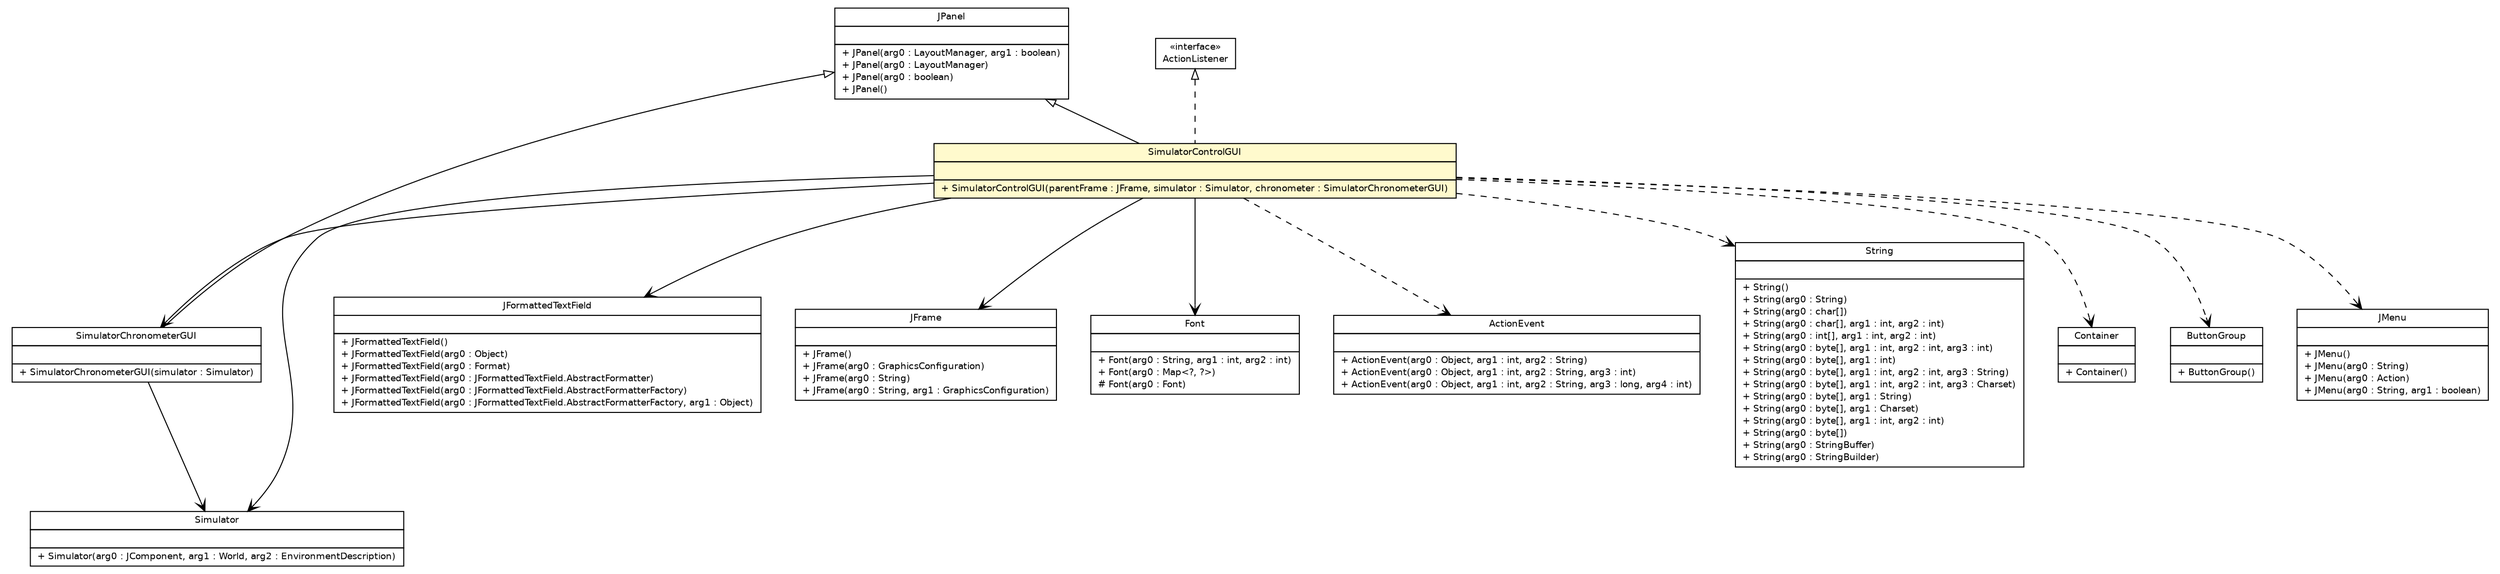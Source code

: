 #!/usr/local/bin/dot
#
# Class diagram 
# Generated by UMLGraph version 5.1 (http://www.umlgraph.org/)
#

digraph G {
	edge [fontname="Helvetica",fontsize=10,labelfontname="Helvetica",labelfontsize=10];
	node [fontname="Helvetica",fontsize=10,shape=plaintext];
	nodesep=0.25;
	ranksep=0.5;
	// es.upm.dit.gsi.gsilejos.simbad.gui.SimulatorChronometerGUI
	c494 [label=<<table title="es.upm.dit.gsi.gsilejos.simbad.gui.SimulatorChronometerGUI" border="0" cellborder="1" cellspacing="0" cellpadding="2" port="p" href="./SimulatorChronometerGUI.html">
		<tr><td><table border="0" cellspacing="0" cellpadding="1">
<tr><td align="center" balign="center"> SimulatorChronometerGUI </td></tr>
		</table></td></tr>
		<tr><td><table border="0" cellspacing="0" cellpadding="1">
<tr><td align="left" balign="left">  </td></tr>
		</table></td></tr>
		<tr><td><table border="0" cellspacing="0" cellpadding="1">
<tr><td align="left" balign="left"> + SimulatorChronometerGUI(simulator : Simulator) </td></tr>
		</table></td></tr>
		</table>>, fontname="Helvetica", fontcolor="black", fontsize=9.0];
	// es.upm.dit.gsi.gsilejos.simbad.gui.SimulatorControlGUI
	c496 [label=<<table title="es.upm.dit.gsi.gsilejos.simbad.gui.SimulatorControlGUI" border="0" cellborder="1" cellspacing="0" cellpadding="2" port="p" bgcolor="lemonChiffon" href="./SimulatorControlGUI.html">
		<tr><td><table border="0" cellspacing="0" cellpadding="1">
<tr><td align="center" balign="center"> SimulatorControlGUI </td></tr>
		</table></td></tr>
		<tr><td><table border="0" cellspacing="0" cellpadding="1">
<tr><td align="left" balign="left">  </td></tr>
		</table></td></tr>
		<tr><td><table border="0" cellspacing="0" cellpadding="1">
<tr><td align="left" balign="left"> + SimulatorControlGUI(parentFrame : JFrame, simulator : Simulator, chronometer : SimulatorChronometerGUI) </td></tr>
		</table></td></tr>
		</table>>, fontname="Helvetica", fontcolor="black", fontsize=9.0];
	//es.upm.dit.gsi.gsilejos.simbad.gui.SimulatorChronometerGUI extends javax.swing.JPanel
	c499:p -> c494:p [dir=back,arrowtail=empty];
	//es.upm.dit.gsi.gsilejos.simbad.gui.SimulatorControlGUI extends javax.swing.JPanel
	c499:p -> c496:p [dir=back,arrowtail=empty];
	//es.upm.dit.gsi.gsilejos.simbad.gui.SimulatorControlGUI implements java.awt.event.ActionListener
	c500:p -> c496:p [dir=back,arrowtail=empty,style=dashed];
	// es.upm.dit.gsi.gsilejos.simbad.gui.SimulatorChronometerGUI NAVASSOC simbad.sim.Simulator
	c494:p -> c501:p [taillabel="", label="", headlabel="", fontname="Helvetica", fontcolor="black", fontsize=10.0, color="black", arrowhead=open];
	// es.upm.dit.gsi.gsilejos.simbad.gui.SimulatorControlGUI NAVASSOC simbad.sim.Simulator
	c496:p -> c501:p [taillabel="", label="", headlabel="", fontname="Helvetica", fontcolor="black", fontsize=10.0, color="black", arrowhead=open];
	// es.upm.dit.gsi.gsilejos.simbad.gui.SimulatorControlGUI NAVASSOC javax.swing.JFormattedTextField
	c496:p -> c502:p [taillabel="", label="", headlabel="", fontname="Helvetica", fontcolor="black", fontsize=10.0, color="black", arrowhead=open];
	// es.upm.dit.gsi.gsilejos.simbad.gui.SimulatorControlGUI NAVASSOC javax.swing.JFrame
	c496:p -> c503:p [taillabel="", label="", headlabel="", fontname="Helvetica", fontcolor="black", fontsize=10.0, color="black", arrowhead=open];
	// es.upm.dit.gsi.gsilejos.simbad.gui.SimulatorControlGUI NAVASSOC es.upm.dit.gsi.gsilejos.simbad.gui.SimulatorChronometerGUI
	c496:p -> c494:p [taillabel="", label="", headlabel="", fontname="Helvetica", fontcolor="black", fontsize=10.0, color="black", arrowhead=open];
	// es.upm.dit.gsi.gsilejos.simbad.gui.SimulatorControlGUI NAVASSOC java.awt.Font
	c496:p -> c504:p [taillabel="", label="", headlabel="", fontname="Helvetica", fontcolor="black", fontsize=10.0, color="black", arrowhead=open];
	// es.upm.dit.gsi.gsilejos.simbad.gui.SimulatorControlGUI DEPEND java.awt.event.ActionEvent
	c496:p -> c505:p [taillabel="", label="", headlabel="", fontname="Helvetica", fontcolor="black", fontsize=10.0, color="black", arrowhead=open, style=dashed];
	// es.upm.dit.gsi.gsilejos.simbad.gui.SimulatorControlGUI DEPEND java.lang.String
	c496:p -> c506:p [taillabel="", label="", headlabel="", fontname="Helvetica", fontcolor="black", fontsize=10.0, color="black", arrowhead=open, style=dashed];
	// es.upm.dit.gsi.gsilejos.simbad.gui.SimulatorControlGUI DEPEND java.awt.Container
	c496:p -> c507:p [taillabel="", label="", headlabel="", fontname="Helvetica", fontcolor="black", fontsize=10.0, color="black", arrowhead=open, style=dashed];
	// es.upm.dit.gsi.gsilejos.simbad.gui.SimulatorControlGUI DEPEND javax.swing.ButtonGroup
	c496:p -> c508:p [taillabel="", label="", headlabel="", fontname="Helvetica", fontcolor="black", fontsize=10.0, color="black", arrowhead=open, style=dashed];
	// es.upm.dit.gsi.gsilejos.simbad.gui.SimulatorControlGUI DEPEND javax.swing.JMenu
	c496:p -> c509:p [taillabel="", label="", headlabel="", fontname="Helvetica", fontcolor="black", fontsize=10.0, color="black", arrowhead=open, style=dashed];
	// simbad.sim.Simulator
	c501 [label=<<table title="simbad.sim.Simulator" border="0" cellborder="1" cellspacing="0" cellpadding="2" port="p" href="http://java.sun.com/j2se/1.4.2/docs/api/simbad/sim/Simulator.html">
		<tr><td><table border="0" cellspacing="0" cellpadding="1">
<tr><td align="center" balign="center"> Simulator </td></tr>
		</table></td></tr>
		<tr><td><table border="0" cellspacing="0" cellpadding="1">
<tr><td align="left" balign="left">  </td></tr>
		</table></td></tr>
		<tr><td><table border="0" cellspacing="0" cellpadding="1">
<tr><td align="left" balign="left"> + Simulator(arg0 : JComponent, arg1 : World, arg2 : EnvironmentDescription) </td></tr>
		</table></td></tr>
		</table>>, fontname="Helvetica", fontcolor="black", fontsize=9.0];
	// javax.swing.JFormattedTextField
	c502 [label=<<table title="javax.swing.JFormattedTextField" border="0" cellborder="1" cellspacing="0" cellpadding="2" port="p" href="http://java.sun.com/j2se/1.4.2/docs/api/javax/swing/JFormattedTextField.html">
		<tr><td><table border="0" cellspacing="0" cellpadding="1">
<tr><td align="center" balign="center"> JFormattedTextField </td></tr>
		</table></td></tr>
		<tr><td><table border="0" cellspacing="0" cellpadding="1">
<tr><td align="left" balign="left">  </td></tr>
		</table></td></tr>
		<tr><td><table border="0" cellspacing="0" cellpadding="1">
<tr><td align="left" balign="left"> + JFormattedTextField() </td></tr>
<tr><td align="left" balign="left"> + JFormattedTextField(arg0 : Object) </td></tr>
<tr><td align="left" balign="left"> + JFormattedTextField(arg0 : Format) </td></tr>
<tr><td align="left" balign="left"> + JFormattedTextField(arg0 : JFormattedTextField.AbstractFormatter) </td></tr>
<tr><td align="left" balign="left"> + JFormattedTextField(arg0 : JFormattedTextField.AbstractFormatterFactory) </td></tr>
<tr><td align="left" balign="left"> + JFormattedTextField(arg0 : JFormattedTextField.AbstractFormatterFactory, arg1 : Object) </td></tr>
		</table></td></tr>
		</table>>, fontname="Helvetica", fontcolor="black", fontsize=9.0];
	// javax.swing.JPanel
	c499 [label=<<table title="javax.swing.JPanel" border="0" cellborder="1" cellspacing="0" cellpadding="2" port="p" href="http://java.sun.com/j2se/1.4.2/docs/api/javax/swing/JPanel.html">
		<tr><td><table border="0" cellspacing="0" cellpadding="1">
<tr><td align="center" balign="center"> JPanel </td></tr>
		</table></td></tr>
		<tr><td><table border="0" cellspacing="0" cellpadding="1">
<tr><td align="left" balign="left">  </td></tr>
		</table></td></tr>
		<tr><td><table border="0" cellspacing="0" cellpadding="1">
<tr><td align="left" balign="left"> + JPanel(arg0 : LayoutManager, arg1 : boolean) </td></tr>
<tr><td align="left" balign="left"> + JPanel(arg0 : LayoutManager) </td></tr>
<tr><td align="left" balign="left"> + JPanel(arg0 : boolean) </td></tr>
<tr><td align="left" balign="left"> + JPanel() </td></tr>
		</table></td></tr>
		</table>>, fontname="Helvetica", fontcolor="black", fontsize=9.0];
	// javax.swing.JFrame
	c503 [label=<<table title="javax.swing.JFrame" border="0" cellborder="1" cellspacing="0" cellpadding="2" port="p" href="http://java.sun.com/j2se/1.4.2/docs/api/javax/swing/JFrame.html">
		<tr><td><table border="0" cellspacing="0" cellpadding="1">
<tr><td align="center" balign="center"> JFrame </td></tr>
		</table></td></tr>
		<tr><td><table border="0" cellspacing="0" cellpadding="1">
<tr><td align="left" balign="left">  </td></tr>
		</table></td></tr>
		<tr><td><table border="0" cellspacing="0" cellpadding="1">
<tr><td align="left" balign="left"> + JFrame() </td></tr>
<tr><td align="left" balign="left"> + JFrame(arg0 : GraphicsConfiguration) </td></tr>
<tr><td align="left" balign="left"> + JFrame(arg0 : String) </td></tr>
<tr><td align="left" balign="left"> + JFrame(arg0 : String, arg1 : GraphicsConfiguration) </td></tr>
		</table></td></tr>
		</table>>, fontname="Helvetica", fontcolor="black", fontsize=9.0];
	// javax.swing.ButtonGroup
	c508 [label=<<table title="javax.swing.ButtonGroup" border="0" cellborder="1" cellspacing="0" cellpadding="2" port="p" href="http://java.sun.com/j2se/1.4.2/docs/api/javax/swing/ButtonGroup.html">
		<tr><td><table border="0" cellspacing="0" cellpadding="1">
<tr><td align="center" balign="center"> ButtonGroup </td></tr>
		</table></td></tr>
		<tr><td><table border="0" cellspacing="0" cellpadding="1">
<tr><td align="left" balign="left">  </td></tr>
		</table></td></tr>
		<tr><td><table border="0" cellspacing="0" cellpadding="1">
<tr><td align="left" balign="left"> + ButtonGroup() </td></tr>
		</table></td></tr>
		</table>>, fontname="Helvetica", fontcolor="black", fontsize=9.0];
	// java.awt.event.ActionEvent
	c505 [label=<<table title="java.awt.event.ActionEvent" border="0" cellborder="1" cellspacing="0" cellpadding="2" port="p" href="http://java.sun.com/j2se/1.4.2/docs/api/java/awt/event/ActionEvent.html">
		<tr><td><table border="0" cellspacing="0" cellpadding="1">
<tr><td align="center" balign="center"> ActionEvent </td></tr>
		</table></td></tr>
		<tr><td><table border="0" cellspacing="0" cellpadding="1">
<tr><td align="left" balign="left">  </td></tr>
		</table></td></tr>
		<tr><td><table border="0" cellspacing="0" cellpadding="1">
<tr><td align="left" balign="left"> + ActionEvent(arg0 : Object, arg1 : int, arg2 : String) </td></tr>
<tr><td align="left" balign="left"> + ActionEvent(arg0 : Object, arg1 : int, arg2 : String, arg3 : int) </td></tr>
<tr><td align="left" balign="left"> + ActionEvent(arg0 : Object, arg1 : int, arg2 : String, arg3 : long, arg4 : int) </td></tr>
		</table></td></tr>
		</table>>, fontname="Helvetica", fontcolor="black", fontsize=9.0];
	// java.lang.String
	c506 [label=<<table title="java.lang.String" border="0" cellborder="1" cellspacing="0" cellpadding="2" port="p" href="http://java.sun.com/j2se/1.4.2/docs/api/java/lang/String.html">
		<tr><td><table border="0" cellspacing="0" cellpadding="1">
<tr><td align="center" balign="center"> String </td></tr>
		</table></td></tr>
		<tr><td><table border="0" cellspacing="0" cellpadding="1">
<tr><td align="left" balign="left">  </td></tr>
		</table></td></tr>
		<tr><td><table border="0" cellspacing="0" cellpadding="1">
<tr><td align="left" balign="left"> + String() </td></tr>
<tr><td align="left" balign="left"> + String(arg0 : String) </td></tr>
<tr><td align="left" balign="left"> + String(arg0 : char[]) </td></tr>
<tr><td align="left" balign="left"> + String(arg0 : char[], arg1 : int, arg2 : int) </td></tr>
<tr><td align="left" balign="left"> + String(arg0 : int[], arg1 : int, arg2 : int) </td></tr>
<tr><td align="left" balign="left"> + String(arg0 : byte[], arg1 : int, arg2 : int, arg3 : int) </td></tr>
<tr><td align="left" balign="left"> + String(arg0 : byte[], arg1 : int) </td></tr>
<tr><td align="left" balign="left"> + String(arg0 : byte[], arg1 : int, arg2 : int, arg3 : String) </td></tr>
<tr><td align="left" balign="left"> + String(arg0 : byte[], arg1 : int, arg2 : int, arg3 : Charset) </td></tr>
<tr><td align="left" balign="left"> + String(arg0 : byte[], arg1 : String) </td></tr>
<tr><td align="left" balign="left"> + String(arg0 : byte[], arg1 : Charset) </td></tr>
<tr><td align="left" balign="left"> + String(arg0 : byte[], arg1 : int, arg2 : int) </td></tr>
<tr><td align="left" balign="left"> + String(arg0 : byte[]) </td></tr>
<tr><td align="left" balign="left"> + String(arg0 : StringBuffer) </td></tr>
<tr><td align="left" balign="left"> + String(arg0 : StringBuilder) </td></tr>
		</table></td></tr>
		</table>>, fontname="Helvetica", fontcolor="black", fontsize=9.0];
	// java.awt.event.ActionListener
	c500 [label=<<table title="java.awt.event.ActionListener" border="0" cellborder="1" cellspacing="0" cellpadding="2" port="p" href="http://java.sun.com/j2se/1.4.2/docs/api/java/awt/event/ActionListener.html">
		<tr><td><table border="0" cellspacing="0" cellpadding="1">
<tr><td align="center" balign="center"> &#171;interface&#187; </td></tr>
<tr><td align="center" balign="center"> ActionListener </td></tr>
		</table></td></tr>
		</table>>, fontname="Helvetica", fontcolor="black", fontsize=9.0];
	// java.awt.Font
	c504 [label=<<table title="java.awt.Font" border="0" cellborder="1" cellspacing="0" cellpadding="2" port="p" href="http://java.sun.com/j2se/1.4.2/docs/api/java/awt/Font.html">
		<tr><td><table border="0" cellspacing="0" cellpadding="1">
<tr><td align="center" balign="center"> Font </td></tr>
		</table></td></tr>
		<tr><td><table border="0" cellspacing="0" cellpadding="1">
<tr><td align="left" balign="left">  </td></tr>
		</table></td></tr>
		<tr><td><table border="0" cellspacing="0" cellpadding="1">
<tr><td align="left" balign="left"> + Font(arg0 : String, arg1 : int, arg2 : int) </td></tr>
<tr><td align="left" balign="left"> + Font(arg0 : Map&lt;?, ?&gt;) </td></tr>
<tr><td align="left" balign="left"> # Font(arg0 : Font) </td></tr>
		</table></td></tr>
		</table>>, fontname="Helvetica", fontcolor="black", fontsize=9.0];
	// javax.swing.JMenu
	c509 [label=<<table title="javax.swing.JMenu" border="0" cellborder="1" cellspacing="0" cellpadding="2" port="p" href="http://java.sun.com/j2se/1.4.2/docs/api/javax/swing/JMenu.html">
		<tr><td><table border="0" cellspacing="0" cellpadding="1">
<tr><td align="center" balign="center"> JMenu </td></tr>
		</table></td></tr>
		<tr><td><table border="0" cellspacing="0" cellpadding="1">
<tr><td align="left" balign="left">  </td></tr>
		</table></td></tr>
		<tr><td><table border="0" cellspacing="0" cellpadding="1">
<tr><td align="left" balign="left"> + JMenu() </td></tr>
<tr><td align="left" balign="left"> + JMenu(arg0 : String) </td></tr>
<tr><td align="left" balign="left"> + JMenu(arg0 : Action) </td></tr>
<tr><td align="left" balign="left"> + JMenu(arg0 : String, arg1 : boolean) </td></tr>
		</table></td></tr>
		</table>>, fontname="Helvetica", fontcolor="black", fontsize=9.0];
	// java.awt.Container
	c507 [label=<<table title="java.awt.Container" border="0" cellborder="1" cellspacing="0" cellpadding="2" port="p" href="http://java.sun.com/j2se/1.4.2/docs/api/java/awt/Container.html">
		<tr><td><table border="0" cellspacing="0" cellpadding="1">
<tr><td align="center" balign="center"> Container </td></tr>
		</table></td></tr>
		<tr><td><table border="0" cellspacing="0" cellpadding="1">
<tr><td align="left" balign="left">  </td></tr>
		</table></td></tr>
		<tr><td><table border="0" cellspacing="0" cellpadding="1">
<tr><td align="left" balign="left"> + Container() </td></tr>
		</table></td></tr>
		</table>>, fontname="Helvetica", fontcolor="black", fontsize=9.0];
}

